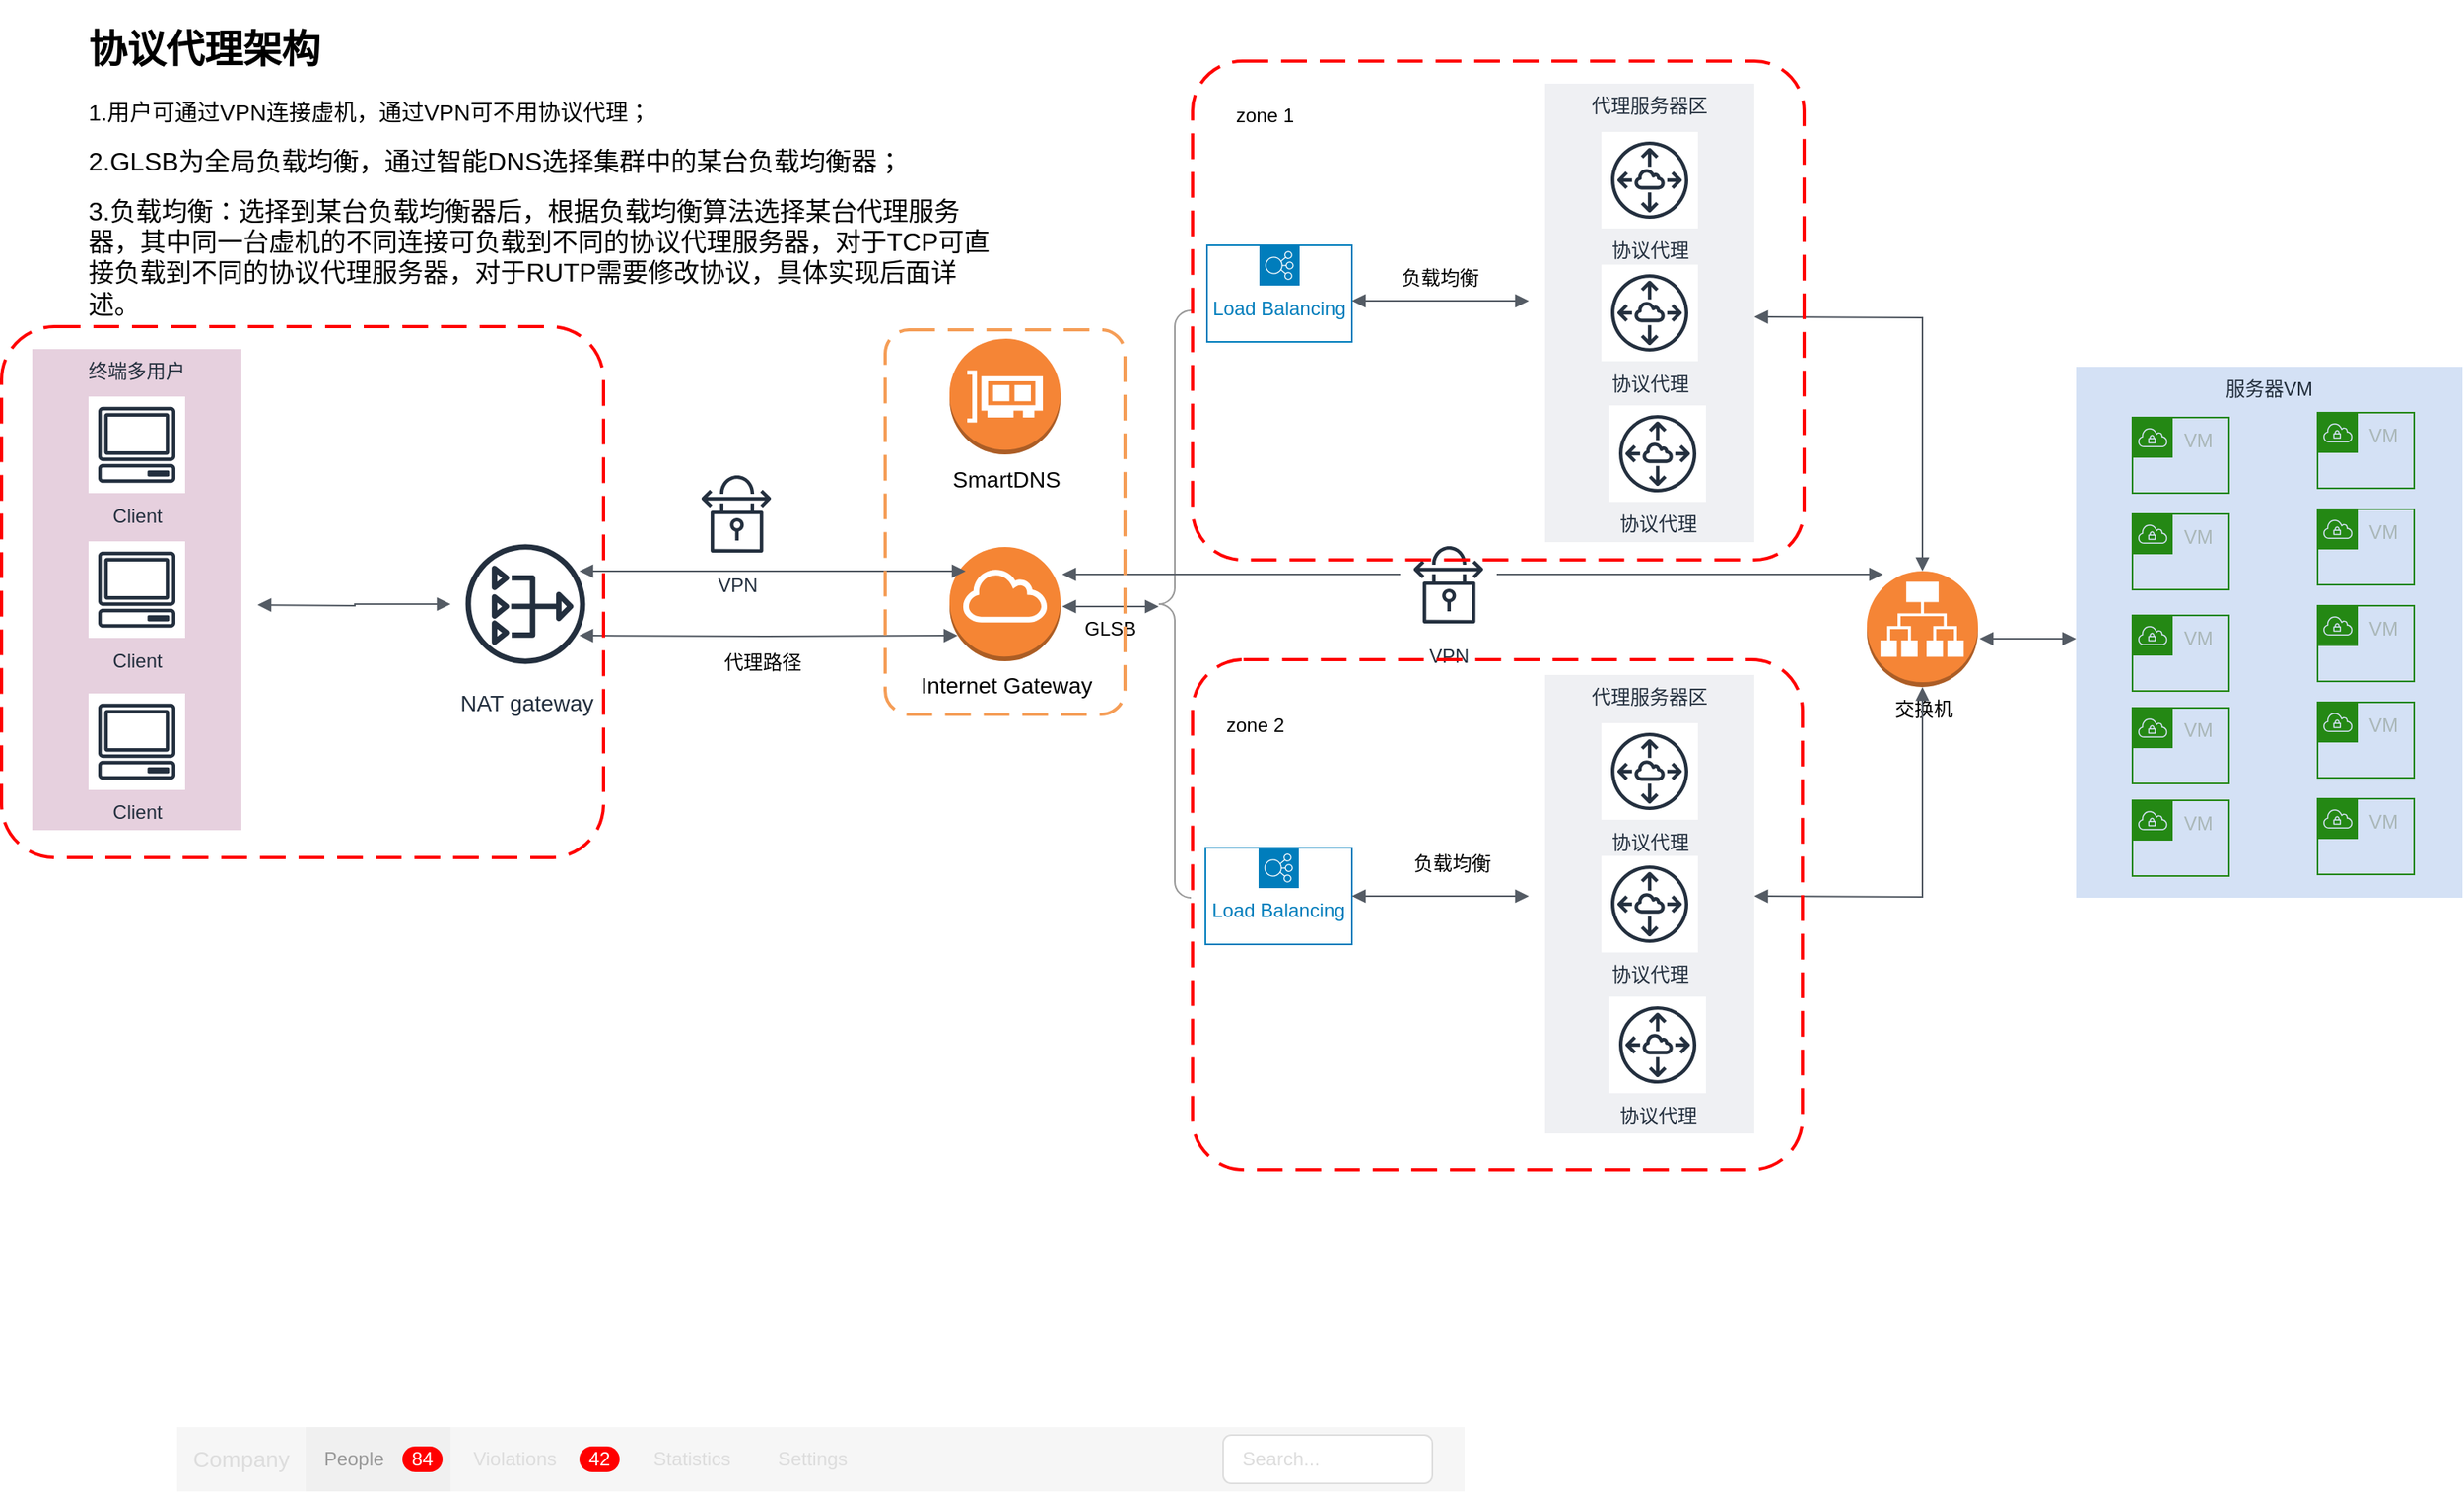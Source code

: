 <mxfile version="10.8.0" type="github"><diagram id="v2xah0UKLATBoCqVRAV9" name="Page-1"><mxGraphModel dx="2467" dy="900" grid="0" gridSize="10" guides="1" tooltips="1" connect="1" arrows="1" fold="1" page="1" pageScale="1" pageWidth="827" pageHeight="1169" math="0" shadow="0"><root><mxCell id="0"/><mxCell id="1" parent="0"/><mxCell id="vIUbXGy4DG-aW-9Jf2vl-86" value="服务器VM" style="fillColor=#D4E1F5;strokeColor=none;dashed=0;verticalAlign=top;fontStyle=0;fontColor=#232F3D;" vertex="1" parent="1"><mxGeometry x="1250" y="431" width="240" height="330" as="geometry"/></mxCell><mxCell id="vIUbXGy4DG-aW-9Jf2vl-73" value="终端多用户" style="fillColor=#E6D0DE;strokeColor=none;dashed=0;verticalAlign=top;fontStyle=0;fontColor=#232F3D;" vertex="1" parent="1"><mxGeometry x="-20" y="420" width="130" height="299" as="geometry"/></mxCell><mxCell id="vIUbXGy4DG-aW-9Jf2vl-11" value="Load Balancing" style="outlineConnect=0;gradientColor=none;html=1;whiteSpace=wrap;fontSize=12;fontStyle=0;shape=mxgraph.aws4.groupCenter;grIcon=mxgraph.aws4.group_elastic_load_balancing;grStroke=1;strokeColor=#007DBC;fillColor=none;verticalAlign=top;align=center;fontColor=#007DBC;dashed=0;spacingTop=25;" vertex="1" parent="1"><mxGeometry x="710" y="355.5" width="90" height="60" as="geometry"/></mxCell><mxCell id="vIUbXGy4DG-aW-9Jf2vl-12" value="Load Balancing" style="outlineConnect=0;gradientColor=none;html=1;whiteSpace=wrap;fontSize=12;fontStyle=0;shape=mxgraph.aws4.groupCenter;grIcon=mxgraph.aws4.group_elastic_load_balancing;grStroke=1;strokeColor=#007DBC;fillColor=none;verticalAlign=top;align=center;fontColor=#007DBC;dashed=0;spacingTop=25;" vertex="1" parent="1"><mxGeometry x="709" y="730" width="91" height="60" as="geometry"/></mxCell><mxCell id="vIUbXGy4DG-aW-9Jf2vl-26" value="" style="html=1;shadow=0;dashed=0;shape=mxgraph.bootstrap.rect;fillColor=#f6f6f6;strokeColor=none;whiteSpace=wrap;" vertex="1" parent="1"><mxGeometry x="70" y="1090" width="800" height="40" as="geometry"/></mxCell><mxCell id="vIUbXGy4DG-aW-9Jf2vl-27" value="Company" style="html=1;shadow=0;dashed=0;fillColor=none;strokeColor=none;shape=mxgraph.bootstrap.rect;fontColor=#dddddd;fontSize=14;whiteSpace=wrap;" vertex="1" parent="vIUbXGy4DG-aW-9Jf2vl-26"><mxGeometry width="80" height="40" as="geometry"/></mxCell><mxCell id="vIUbXGy4DG-aW-9Jf2vl-28" value="People" style="html=1;shadow=0;dashed=0;shape=mxgraph.bootstrap.rect;fillColor=#f0f0f0;strokeColor=none;fontColor=#999999;spacingRight=30;whiteSpace=wrap;" vertex="1" parent="vIUbXGy4DG-aW-9Jf2vl-26"><mxGeometry x="80" width="90" height="40" as="geometry"/></mxCell><mxCell id="vIUbXGy4DG-aW-9Jf2vl-29" value="84" style="html=1;shadow=0;dashed=0;shape=mxgraph.bootstrap.rrect;rSize=8;fillColor=#ff0000;strokeColor=none;fontColor=#ffffff;whiteSpace=wrap;" vertex="1" parent="vIUbXGy4DG-aW-9Jf2vl-28"><mxGeometry x="1" y="0.5" width="25" height="16" relative="1" as="geometry"><mxPoint x="-30" y="-8" as="offset"/></mxGeometry></mxCell><mxCell id="vIUbXGy4DG-aW-9Jf2vl-30" value="Violations" style="html=1;shadow=0;dashed=0;fillColor=none;strokeColor=none;shape=mxgraph.bootstrap.rect;fontColor=#dddddd;spacingRight=30;whiteSpace=wrap;" vertex="1" parent="vIUbXGy4DG-aW-9Jf2vl-26"><mxGeometry x="170" width="110" height="40" as="geometry"/></mxCell><mxCell id="vIUbXGy4DG-aW-9Jf2vl-31" value="42" style="html=1;shadow=0;dashed=0;shape=mxgraph.bootstrap.rrect;rSize=8;fillColor=#ff0000;strokeColor=none;fontColor=#ffffff;whiteSpace=wrap;" vertex="1" parent="vIUbXGy4DG-aW-9Jf2vl-30"><mxGeometry x="1" y="0.5" width="25" height="16" relative="1" as="geometry"><mxPoint x="-30" y="-8" as="offset"/></mxGeometry></mxCell><mxCell id="vIUbXGy4DG-aW-9Jf2vl-32" value="Statistics" style="html=1;shadow=0;dashed=0;fillColor=none;strokeColor=none;shape=mxgraph.bootstrap.rect;fontColor=#dddddd;whiteSpace=wrap;" vertex="1" parent="vIUbXGy4DG-aW-9Jf2vl-26"><mxGeometry x="280" width="80" height="40" as="geometry"/></mxCell><mxCell id="vIUbXGy4DG-aW-9Jf2vl-33" value="Settings" style="html=1;shadow=0;dashed=0;fillColor=none;strokeColor=none;shape=mxgraph.bootstrap.rect;fontColor=#dddddd;whiteSpace=wrap;" vertex="1" parent="vIUbXGy4DG-aW-9Jf2vl-26"><mxGeometry x="360" width="70" height="40" as="geometry"/></mxCell><mxCell id="vIUbXGy4DG-aW-9Jf2vl-34" value="Search..." style="html=1;shadow=0;dashed=0;shape=mxgraph.bootstrap.rrect;rSize=5;fillColor=#ffffff;strokeColor=#dddddd;fontColor=#dddddd;align=left;spacingLeft=10;whiteSpace=wrap;" vertex="1" parent="vIUbXGy4DG-aW-9Jf2vl-26"><mxGeometry x="650" y="5" width="130" height="30" as="geometry"/></mxCell><mxCell id="vIUbXGy4DG-aW-9Jf2vl-38" value="" style="labelPosition=right;align=left;strokeWidth=1;shape=mxgraph.mockup.markup.curlyBrace;html=1;shadow=0;dashed=0;strokeColor=#999999;direction=north;" vertex="1" parent="1"><mxGeometry x="680" y="396" width="20" height="365" as="geometry"/></mxCell><mxCell id="vIUbXGy4DG-aW-9Jf2vl-39" value="GLSB" style="text;html=1;strokeColor=none;fillColor=none;align=center;verticalAlign=middle;whiteSpace=wrap;rounded=0;" vertex="1" parent="1"><mxGeometry x="620" y="584" width="60" height="20" as="geometry"/></mxCell><mxCell id="vIUbXGy4DG-aW-9Jf2vl-42" value="&lt;font style=&quot;font-size: 14px&quot;&gt;Internet Gateway&lt;/font&gt;" style="outlineConnect=0;dashed=0;verticalLabelPosition=bottom;verticalAlign=top;align=center;html=1;shape=mxgraph.aws3.internet_gateway;fillColor=#F58534;gradientColor=none;" vertex="1" parent="1"><mxGeometry x="550" y="543" width="69" height="71" as="geometry"/></mxCell><mxCell id="vIUbXGy4DG-aW-9Jf2vl-45" value="Client" style="outlineConnect=0;fontColor=#232F3E;gradientColor=none;strokeColor=#232F3E;fillColor=#ffffff;dashed=0;verticalLabelPosition=bottom;verticalAlign=top;align=center;html=1;fontSize=12;fontStyle=0;aspect=fixed;shape=mxgraph.aws4.resourceIcon;resIcon=mxgraph.aws4.client;" vertex="1" parent="1"><mxGeometry x="15" y="449.5" width="60" height="60" as="geometry"/></mxCell><mxCell id="vIUbXGy4DG-aW-9Jf2vl-47" value="VPN&lt;br&gt;" style="outlineConnect=0;fontColor=#232F3E;gradientColor=none;strokeColor=#232F3E;fillColor=#ffffff;dashed=0;verticalLabelPosition=bottom;verticalAlign=top;align=center;html=1;fontSize=12;fontStyle=0;aspect=fixed;shape=mxgraph.aws4.resourceIcon;resIcon=mxgraph.aws4.vpn_connection;" vertex="1" parent="1"><mxGeometry x="387.5" y="492.5" width="60" height="60" as="geometry"/></mxCell><mxCell id="vIUbXGy4DG-aW-9Jf2vl-48" value="&lt;font style=&quot;font-size: 14px&quot;&gt;NAT gateway&lt;/font&gt;" style="outlineConnect=0;fontColor=#232F3E;gradientColor=none;strokeColor=#232F3E;fillColor=#ffffff;dashed=0;verticalLabelPosition=bottom;verticalAlign=top;align=center;html=1;fontSize=12;fontStyle=0;aspect=fixed;shape=mxgraph.aws4.resourceIcon;resIcon=mxgraph.aws4.nat_gateway;" vertex="1" parent="1"><mxGeometry x="240" y="532" width="93" height="93" as="geometry"/></mxCell><mxCell id="vIUbXGy4DG-aW-9Jf2vl-50" value="Client" style="outlineConnect=0;fontColor=#232F3E;gradientColor=none;strokeColor=#232F3E;fillColor=#ffffff;dashed=0;verticalLabelPosition=bottom;verticalAlign=top;align=center;html=1;fontSize=12;fontStyle=0;aspect=fixed;shape=mxgraph.aws4.resourceIcon;resIcon=mxgraph.aws4.client;" vertex="1" parent="1"><mxGeometry x="15" y="539.5" width="60" height="60" as="geometry"/></mxCell><mxCell id="vIUbXGy4DG-aW-9Jf2vl-51" value="Client" style="outlineConnect=0;fontColor=#232F3E;gradientColor=none;strokeColor=#232F3E;fillColor=#ffffff;dashed=0;verticalLabelPosition=bottom;verticalAlign=top;align=center;html=1;fontSize=12;fontStyle=0;aspect=fixed;shape=mxgraph.aws4.resourceIcon;resIcon=mxgraph.aws4.client;" vertex="1" parent="1"><mxGeometry x="15" y="634" width="60" height="60" as="geometry"/></mxCell><mxCell id="vIUbXGy4DG-aW-9Jf2vl-67" value="代理服务器区" style="fillColor=#EFF0F3;strokeColor=none;dashed=0;verticalAlign=top;fontStyle=0;fontColor=#232F3D;" vertex="1" parent="1"><mxGeometry x="920" y="622.5" width="130" height="285" as="geometry"/></mxCell><mxCell id="vIUbXGy4DG-aW-9Jf2vl-68" value="协议代理&lt;br&gt;" style="outlineConnect=0;fontColor=#232F3E;gradientColor=none;strokeColor=#232F3E;fillColor=#ffffff;dashed=0;verticalLabelPosition=bottom;verticalAlign=top;align=center;html=1;fontSize=12;fontStyle=0;aspect=fixed;shape=mxgraph.aws4.resourceIcon;resIcon=mxgraph.aws4.peering;" vertex="1" parent="1"><mxGeometry x="955" y="652.5" width="60" height="60" as="geometry"/></mxCell><mxCell id="vIUbXGy4DG-aW-9Jf2vl-69" value="协议代理&lt;br&gt;" style="outlineConnect=0;fontColor=#232F3E;gradientColor=none;strokeColor=#232F3E;fillColor=#ffffff;dashed=0;verticalLabelPosition=bottom;verticalAlign=top;align=center;html=1;fontSize=12;fontStyle=0;aspect=fixed;shape=mxgraph.aws4.resourceIcon;resIcon=mxgraph.aws4.peering;" vertex="1" parent="1"><mxGeometry x="960" y="822.5" width="60" height="60" as="geometry"/></mxCell><mxCell id="vIUbXGy4DG-aW-9Jf2vl-70" value="协议代理&lt;br&gt;" style="outlineConnect=0;fontColor=#232F3E;gradientColor=none;strokeColor=#232F3E;fillColor=#ffffff;dashed=0;verticalLabelPosition=bottom;verticalAlign=top;align=center;html=1;fontSize=12;fontStyle=0;aspect=fixed;shape=mxgraph.aws4.resourceIcon;resIcon=mxgraph.aws4.peering;" vertex="1" parent="1"><mxGeometry x="955" y="735" width="60" height="60" as="geometry"/></mxCell><mxCell id="vIUbXGy4DG-aW-9Jf2vl-72" value="" style="edgeStyle=orthogonalEdgeStyle;html=1;endArrow=block;elbow=vertical;startArrow=block;startFill=1;endFill=1;strokeColor=#545B64;rounded=0;" edge="1" parent="1"><mxGeometry width="100" relative="1" as="geometry"><mxPoint x="320" y="558" as="sourcePoint"/><mxPoint x="560" y="558" as="targetPoint"/></mxGeometry></mxCell><mxCell id="vIUbXGy4DG-aW-9Jf2vl-77" value="" style="edgeStyle=orthogonalEdgeStyle;html=1;endArrow=block;elbow=vertical;startArrow=block;startFill=1;endFill=1;strokeColor=#545B64;rounded=0;" edge="1" parent="1" target="vIUbXGy4DG-aW-9Jf2vl-48"><mxGeometry width="100" relative="1" as="geometry"><mxPoint x="120" y="579" as="sourcePoint"/><mxPoint x="130" y="570" as="targetPoint"/></mxGeometry></mxCell><mxCell id="vIUbXGy4DG-aW-9Jf2vl-78" value="" style="edgeStyle=orthogonalEdgeStyle;html=1;endArrow=block;elbow=vertical;startArrow=block;startFill=1;endFill=1;strokeColor=#545B64;rounded=0;entryX=0.072;entryY=0.775;entryDx=0;entryDy=0;entryPerimeter=0;" edge="1" parent="1" target="vIUbXGy4DG-aW-9Jf2vl-42"><mxGeometry width="100" relative="1" as="geometry"><mxPoint x="320" y="598" as="sourcePoint"/><mxPoint x="350" y="600" as="targetPoint"/></mxGeometry></mxCell><mxCell id="vIUbXGy4DG-aW-9Jf2vl-87" value="VM" style="points=[[0,0],[0.25,0],[0.5,0],[0.75,0],[1,0],[1,0.25],[1,0.5],[1,0.75],[1,1],[0.75,1],[0.5,1],[0.25,1],[0,1],[0,0.75],[0,0.5],[0,0.25]];outlineConnect=0;gradientColor=none;html=1;whiteSpace=wrap;fontSize=12;fontStyle=0;shape=mxgraph.aws4.group;grIcon=mxgraph.aws4.group_vpc;strokeColor=#248814;fillColor=none;verticalAlign=top;align=left;spacingLeft=30;fontColor=#AAB7B8;dashed=0;" vertex="1" parent="1"><mxGeometry x="1285" y="462.5" width="60" height="47" as="geometry"/></mxCell><mxCell id="vIUbXGy4DG-aW-9Jf2vl-88" value="VM" style="points=[[0,0],[0.25,0],[0.5,0],[0.75,0],[1,0],[1,0.25],[1,0.5],[1,0.75],[1,1],[0.75,1],[0.5,1],[0.25,1],[0,1],[0,0.75],[0,0.5],[0,0.25]];outlineConnect=0;gradientColor=none;html=1;whiteSpace=wrap;fontSize=12;fontStyle=0;shape=mxgraph.aws4.group;grIcon=mxgraph.aws4.group_vpc;strokeColor=#248814;fillColor=none;verticalAlign=top;align=left;spacingLeft=30;fontColor=#AAB7B8;dashed=0;" vertex="1" parent="1"><mxGeometry x="1285" y="522.5" width="60" height="47" as="geometry"/></mxCell><mxCell id="vIUbXGy4DG-aW-9Jf2vl-89" value="VM" style="points=[[0,0],[0.25,0],[0.5,0],[0.75,0],[1,0],[1,0.25],[1,0.5],[1,0.75],[1,1],[0.75,1],[0.5,1],[0.25,1],[0,1],[0,0.75],[0,0.5],[0,0.25]];outlineConnect=0;gradientColor=none;html=1;whiteSpace=wrap;fontSize=12;fontStyle=0;shape=mxgraph.aws4.group;grIcon=mxgraph.aws4.group_vpc;strokeColor=#248814;fillColor=none;verticalAlign=top;align=left;spacingLeft=30;fontColor=#AAB7B8;dashed=0;" vertex="1" parent="1"><mxGeometry x="1285" y="585.5" width="60" height="47" as="geometry"/></mxCell><mxCell id="vIUbXGy4DG-aW-9Jf2vl-90" value="VM" style="points=[[0,0],[0.25,0],[0.5,0],[0.75,0],[1,0],[1,0.25],[1,0.5],[1,0.75],[1,1],[0.75,1],[0.5,1],[0.25,1],[0,1],[0,0.75],[0,0.5],[0,0.25]];outlineConnect=0;gradientColor=none;html=1;whiteSpace=wrap;fontSize=12;fontStyle=0;shape=mxgraph.aws4.group;grIcon=mxgraph.aws4.group_vpc;strokeColor=#248814;fillColor=none;verticalAlign=top;align=left;spacingLeft=30;fontColor=#AAB7B8;dashed=0;" vertex="1" parent="1"><mxGeometry x="1285" y="643" width="60" height="47" as="geometry"/></mxCell><mxCell id="vIUbXGy4DG-aW-9Jf2vl-91" value="VM" style="points=[[0,0],[0.25,0],[0.5,0],[0.75,0],[1,0],[1,0.25],[1,0.5],[1,0.75],[1,1],[0.75,1],[0.5,1],[0.25,1],[0,1],[0,0.75],[0,0.5],[0,0.25]];outlineConnect=0;gradientColor=none;html=1;whiteSpace=wrap;fontSize=12;fontStyle=0;shape=mxgraph.aws4.group;grIcon=mxgraph.aws4.group_vpc;strokeColor=#248814;fillColor=none;verticalAlign=top;align=left;spacingLeft=30;fontColor=#AAB7B8;dashed=0;" vertex="1" parent="1"><mxGeometry x="1285" y="700.5" width="60" height="47" as="geometry"/></mxCell><mxCell id="vIUbXGy4DG-aW-9Jf2vl-98" value="代理服务器区" style="fillColor=#EFF0F3;strokeColor=none;dashed=0;verticalAlign=top;fontStyle=0;fontColor=#232F3D;" vertex="1" parent="1"><mxGeometry x="920" y="255" width="130" height="285" as="geometry"/></mxCell><mxCell id="vIUbXGy4DG-aW-9Jf2vl-99" value="协议代理&lt;br&gt;" style="outlineConnect=0;fontColor=#232F3E;gradientColor=none;strokeColor=#232F3E;fillColor=#ffffff;dashed=0;verticalLabelPosition=bottom;verticalAlign=top;align=center;html=1;fontSize=12;fontStyle=0;aspect=fixed;shape=mxgraph.aws4.resourceIcon;resIcon=mxgraph.aws4.peering;" vertex="1" parent="1"><mxGeometry x="955" y="285" width="60" height="60" as="geometry"/></mxCell><mxCell id="vIUbXGy4DG-aW-9Jf2vl-100" value="协议代理&lt;br&gt;" style="outlineConnect=0;fontColor=#232F3E;gradientColor=none;strokeColor=#232F3E;fillColor=#ffffff;dashed=0;verticalLabelPosition=bottom;verticalAlign=top;align=center;html=1;fontSize=12;fontStyle=0;aspect=fixed;shape=mxgraph.aws4.resourceIcon;resIcon=mxgraph.aws4.peering;" vertex="1" parent="1"><mxGeometry x="960" y="455" width="60" height="60" as="geometry"/></mxCell><mxCell id="vIUbXGy4DG-aW-9Jf2vl-101" value="协议代理&lt;br&gt;" style="outlineConnect=0;fontColor=#232F3E;gradientColor=none;strokeColor=#232F3E;fillColor=#ffffff;dashed=0;verticalLabelPosition=bottom;verticalAlign=top;align=center;html=1;fontSize=12;fontStyle=0;aspect=fixed;shape=mxgraph.aws4.resourceIcon;resIcon=mxgraph.aws4.peering;" vertex="1" parent="1"><mxGeometry x="955" y="367.5" width="60" height="60" as="geometry"/></mxCell><mxCell id="vIUbXGy4DG-aW-9Jf2vl-102" value="交换机" style="outlineConnect=0;dashed=0;verticalLabelPosition=bottom;verticalAlign=top;align=center;html=1;shape=mxgraph.aws3.application_load_balancer;fillColor=#F58536;gradientColor=none;" vertex="1" parent="1"><mxGeometry x="1120" y="558" width="69" height="72" as="geometry"/></mxCell><mxCell id="vIUbXGy4DG-aW-9Jf2vl-104" value="VM" style="points=[[0,0],[0.25,0],[0.5,0],[0.75,0],[1,0],[1,0.25],[1,0.5],[1,0.75],[1,1],[0.75,1],[0.5,1],[0.25,1],[0,1],[0,0.75],[0,0.5],[0,0.25]];outlineConnect=0;gradientColor=none;html=1;whiteSpace=wrap;fontSize=12;fontStyle=0;shape=mxgraph.aws4.group;grIcon=mxgraph.aws4.group_vpc;strokeColor=#248814;fillColor=none;verticalAlign=top;align=left;spacingLeft=30;fontColor=#AAB7B8;dashed=0;" vertex="1" parent="1"><mxGeometry x="1400" y="459.5" width="60" height="47" as="geometry"/></mxCell><mxCell id="vIUbXGy4DG-aW-9Jf2vl-105" value="VM" style="points=[[0,0],[0.25,0],[0.5,0],[0.75,0],[1,0],[1,0.25],[1,0.5],[1,0.75],[1,1],[0.75,1],[0.5,1],[0.25,1],[0,1],[0,0.75],[0,0.5],[0,0.25]];outlineConnect=0;gradientColor=none;html=1;whiteSpace=wrap;fontSize=12;fontStyle=0;shape=mxgraph.aws4.group;grIcon=mxgraph.aws4.group_vpc;strokeColor=#248814;fillColor=none;verticalAlign=top;align=left;spacingLeft=30;fontColor=#AAB7B8;dashed=0;" vertex="1" parent="1"><mxGeometry x="1400" y="519.5" width="60" height="47" as="geometry"/></mxCell><mxCell id="vIUbXGy4DG-aW-9Jf2vl-106" value="VM" style="points=[[0,0],[0.25,0],[0.5,0],[0.75,0],[1,0],[1,0.25],[1,0.5],[1,0.75],[1,1],[0.75,1],[0.5,1],[0.25,1],[0,1],[0,0.75],[0,0.5],[0,0.25]];outlineConnect=0;gradientColor=none;html=1;whiteSpace=wrap;fontSize=12;fontStyle=0;shape=mxgraph.aws4.group;grIcon=mxgraph.aws4.group_vpc;strokeColor=#248814;fillColor=none;verticalAlign=top;align=left;spacingLeft=30;fontColor=#AAB7B8;dashed=0;" vertex="1" parent="1"><mxGeometry x="1400" y="579.5" width="60" height="47" as="geometry"/></mxCell><mxCell id="vIUbXGy4DG-aW-9Jf2vl-107" value="VM" style="points=[[0,0],[0.25,0],[0.5,0],[0.75,0],[1,0],[1,0.25],[1,0.5],[1,0.75],[1,1],[0.75,1],[0.5,1],[0.25,1],[0,1],[0,0.75],[0,0.5],[0,0.25]];outlineConnect=0;gradientColor=none;html=1;whiteSpace=wrap;fontSize=12;fontStyle=0;shape=mxgraph.aws4.group;grIcon=mxgraph.aws4.group_vpc;strokeColor=#248814;fillColor=none;verticalAlign=top;align=left;spacingLeft=30;fontColor=#AAB7B8;dashed=0;" vertex="1" parent="1"><mxGeometry x="1400" y="639.5" width="60" height="47" as="geometry"/></mxCell><mxCell id="vIUbXGy4DG-aW-9Jf2vl-108" value="VM" style="points=[[0,0],[0.25,0],[0.5,0],[0.75,0],[1,0],[1,0.25],[1,0.5],[1,0.75],[1,1],[0.75,1],[0.5,1],[0.25,1],[0,1],[0,0.75],[0,0.5],[0,0.25]];outlineConnect=0;gradientColor=none;html=1;whiteSpace=wrap;fontSize=12;fontStyle=0;shape=mxgraph.aws4.group;grIcon=mxgraph.aws4.group_vpc;strokeColor=#248814;fillColor=none;verticalAlign=top;align=left;spacingLeft=30;fontColor=#AAB7B8;dashed=0;" vertex="1" parent="1"><mxGeometry x="1400" y="699.5" width="60" height="47" as="geometry"/></mxCell><mxCell id="vIUbXGy4DG-aW-9Jf2vl-112" value="" style="edgeStyle=orthogonalEdgeStyle;html=1;endArrow=block;elbow=vertical;startArrow=block;startFill=1;endFill=1;strokeColor=#545B64;rounded=0;" edge="1" parent="1"><mxGeometry width="100" relative="1" as="geometry"><mxPoint x="620" y="560" as="sourcePoint"/><mxPoint x="1130" y="560" as="targetPoint"/></mxGeometry></mxCell><mxCell id="vIUbXGy4DG-aW-9Jf2vl-113" value="VPN&lt;br&gt;" style="outlineConnect=0;fontColor=#232F3E;gradientColor=none;strokeColor=#232F3E;fillColor=#ffffff;dashed=0;verticalLabelPosition=bottom;verticalAlign=top;align=center;html=1;fontSize=12;fontStyle=0;aspect=fixed;shape=mxgraph.aws4.resourceIcon;resIcon=mxgraph.aws4.vpn_connection;" vertex="1" parent="1"><mxGeometry x="830" y="536.5" width="60" height="60" as="geometry"/></mxCell><mxCell id="vIUbXGy4DG-aW-9Jf2vl-117" value="" style="edgeStyle=orthogonalEdgeStyle;html=1;endArrow=block;elbow=vertical;startArrow=block;startFill=1;endFill=1;strokeColor=#545B64;rounded=0;" edge="1" parent="1"><mxGeometry width="100" relative="1" as="geometry"><mxPoint x="1190" y="600" as="sourcePoint"/><mxPoint x="1250" y="600" as="targetPoint"/></mxGeometry></mxCell><mxCell id="vIUbXGy4DG-aW-9Jf2vl-119" value="" style="edgeStyle=orthogonalEdgeStyle;html=1;endArrow=block;elbow=vertical;startArrow=block;startFill=1;endFill=1;strokeColor=#545B64;rounded=0;" edge="1" parent="1"><mxGeometry width="100" relative="1" as="geometry"><mxPoint x="620" y="580" as="sourcePoint"/><mxPoint x="680" y="580" as="targetPoint"/></mxGeometry></mxCell><mxCell id="vIUbXGy4DG-aW-9Jf2vl-121" value="" style="edgeStyle=orthogonalEdgeStyle;html=1;endArrow=block;elbow=vertical;startArrow=block;startFill=1;endFill=1;strokeColor=#545B64;rounded=0;entryX=0.5;entryY=0;entryDx=0;entryDy=0;entryPerimeter=0;" edge="1" parent="1" target="vIUbXGy4DG-aW-9Jf2vl-102"><mxGeometry width="100" relative="1" as="geometry"><mxPoint x="1050" y="400" as="sourcePoint"/><mxPoint x="1150" y="400" as="targetPoint"/></mxGeometry></mxCell><mxCell id="vIUbXGy4DG-aW-9Jf2vl-122" value="" style="edgeStyle=orthogonalEdgeStyle;html=1;endArrow=block;elbow=vertical;startArrow=block;startFill=1;endFill=1;strokeColor=#545B64;rounded=0;entryX=0.5;entryY=1;entryDx=0;entryDy=0;entryPerimeter=0;" edge="1" parent="1" target="vIUbXGy4DG-aW-9Jf2vl-102"><mxGeometry width="100" relative="1" as="geometry"><mxPoint x="1050" y="760" as="sourcePoint"/><mxPoint x="1150" y="760" as="targetPoint"/></mxGeometry></mxCell><mxCell id="vIUbXGy4DG-aW-9Jf2vl-123" value="" style="edgeStyle=orthogonalEdgeStyle;html=1;endArrow=block;elbow=vertical;startArrow=block;startFill=1;endFill=1;strokeColor=#545B64;rounded=0;" edge="1" parent="1"><mxGeometry width="100" relative="1" as="geometry"><mxPoint x="800" y="390" as="sourcePoint"/><mxPoint x="910" y="390" as="targetPoint"/></mxGeometry></mxCell><mxCell id="vIUbXGy4DG-aW-9Jf2vl-124" value="" style="edgeStyle=orthogonalEdgeStyle;html=1;endArrow=block;elbow=vertical;startArrow=block;startFill=1;endFill=1;strokeColor=#545B64;rounded=0;" edge="1" parent="1"><mxGeometry width="100" relative="1" as="geometry"><mxPoint x="800" y="760" as="sourcePoint"/><mxPoint x="910" y="760" as="targetPoint"/></mxGeometry></mxCell><mxCell id="vIUbXGy4DG-aW-9Jf2vl-125" value="&lt;font style=&quot;font-size: 14px&quot;&gt;SmartDNS&lt;/font&gt;" style="outlineConnect=0;dashed=0;verticalLabelPosition=bottom;verticalAlign=top;align=center;html=1;shape=mxgraph.aws3.elastic_network_interface;fillColor=#F58536;gradientColor=none;" vertex="1" parent="1"><mxGeometry x="550" y="413.5" width="69" height="72" as="geometry"/></mxCell><mxCell id="vIUbXGy4DG-aW-9Jf2vl-129" value="代理路径" style="text;html=1;strokeColor=none;fillColor=none;align=center;verticalAlign=middle;whiteSpace=wrap;rounded=0;" vertex="1" parent="1"><mxGeometry x="398" y="605" width="72" height="20" as="geometry"/></mxCell><mxCell id="vIUbXGy4DG-aW-9Jf2vl-131" value="" style="rounded=1;arcSize=10;dashed=1;strokeColor=#ff0000;fillColor=none;gradientColor=none;dashPattern=8 4;strokeWidth=2;" vertex="1" parent="1"><mxGeometry x="701" y="241" width="380" height="310" as="geometry"/></mxCell><mxCell id="vIUbXGy4DG-aW-9Jf2vl-132" value="" style="rounded=1;arcSize=10;dashed=1;strokeColor=#ff0000;fillColor=none;gradientColor=none;dashPattern=8 4;strokeWidth=2;" vertex="1" parent="1"><mxGeometry x="701" y="613" width="379" height="317" as="geometry"/></mxCell><mxCell id="vIUbXGy4DG-aW-9Jf2vl-134" value="负载均衡" style="text;html=1;strokeColor=none;fillColor=none;align=center;verticalAlign=middle;whiteSpace=wrap;rounded=0;" vertex="1" parent="1"><mxGeometry x="830" y="366" width="50" height="20" as="geometry"/></mxCell><mxCell id="vIUbXGy4DG-aW-9Jf2vl-135" value="负载均衡" style="text;html=1;strokeColor=none;fillColor=none;align=center;verticalAlign=middle;whiteSpace=wrap;rounded=0;" vertex="1" parent="1"><mxGeometry x="835" y="730" width="55" height="20" as="geometry"/></mxCell><mxCell id="vIUbXGy4DG-aW-9Jf2vl-136" value="&lt;h1&gt;协议代理架构&lt;/h1&gt;&lt;p&gt;&lt;font style=&quot;font-size: 14px&quot;&gt;1.用户可通过VPN连接虚机，通过VPN可不用协议代理；&lt;/font&gt;&lt;/p&gt;&lt;p&gt;&lt;font size=&quot;3&quot;&gt;2.GLSB为全局负载均衡，通过智能DNS选择集群中的某台负载均衡器；&lt;/font&gt;&lt;/p&gt;&lt;p&gt;&lt;font size=&quot;3&quot;&gt;3.负载均衡：选择到某台负载均衡器后，根据负载均衡算法选择某台代理服务器，其中同一台虚机的不同连接可负载到不同的协议代理服务器，对于TCP可直接负载到不同的协议代理服务器，对于RUTP需要修改协议，具体实现后面详述。&lt;/font&gt;&lt;/p&gt;" style="text;html=1;strokeColor=none;fillColor=none;spacing=5;spacingTop=-20;whiteSpace=wrap;overflow=hidden;rounded=0;" vertex="1" parent="1"><mxGeometry x="10" y="213.5" width="570" height="200" as="geometry"/></mxCell><mxCell id="vIUbXGy4DG-aW-9Jf2vl-140" value="zone 1" style="text;html=1;strokeColor=none;fillColor=none;align=center;verticalAlign=middle;whiteSpace=wrap;rounded=0;" vertex="1" parent="1"><mxGeometry x="726" y="265" width="40" height="20" as="geometry"/></mxCell><mxCell id="vIUbXGy4DG-aW-9Jf2vl-141" value="zone 2" style="text;html=1;strokeColor=none;fillColor=none;align=center;verticalAlign=middle;whiteSpace=wrap;rounded=0;" vertex="1" parent="1"><mxGeometry x="720" y="644" width="40" height="20" as="geometry"/></mxCell><mxCell id="vIUbXGy4DG-aW-9Jf2vl-144" value="" style="rounded=1;arcSize=10;dashed=1;strokeColor=#ff0000;fillColor=none;gradientColor=none;dashPattern=8 4;strokeWidth=2;" vertex="1" parent="1"><mxGeometry x="-39" y="406" width="374" height="330" as="geometry"/></mxCell><mxCell id="vIUbXGy4DG-aW-9Jf2vl-148" value="" style="rounded=1;arcSize=10;dashed=1;strokeColor=#F59D56;fillColor=none;gradientColor=none;dashPattern=8 4;strokeWidth=2;" vertex="1" parent="1"><mxGeometry x="510" y="408" width="149" height="239" as="geometry"/></mxCell></root></mxGraphModel></diagram></mxfile>